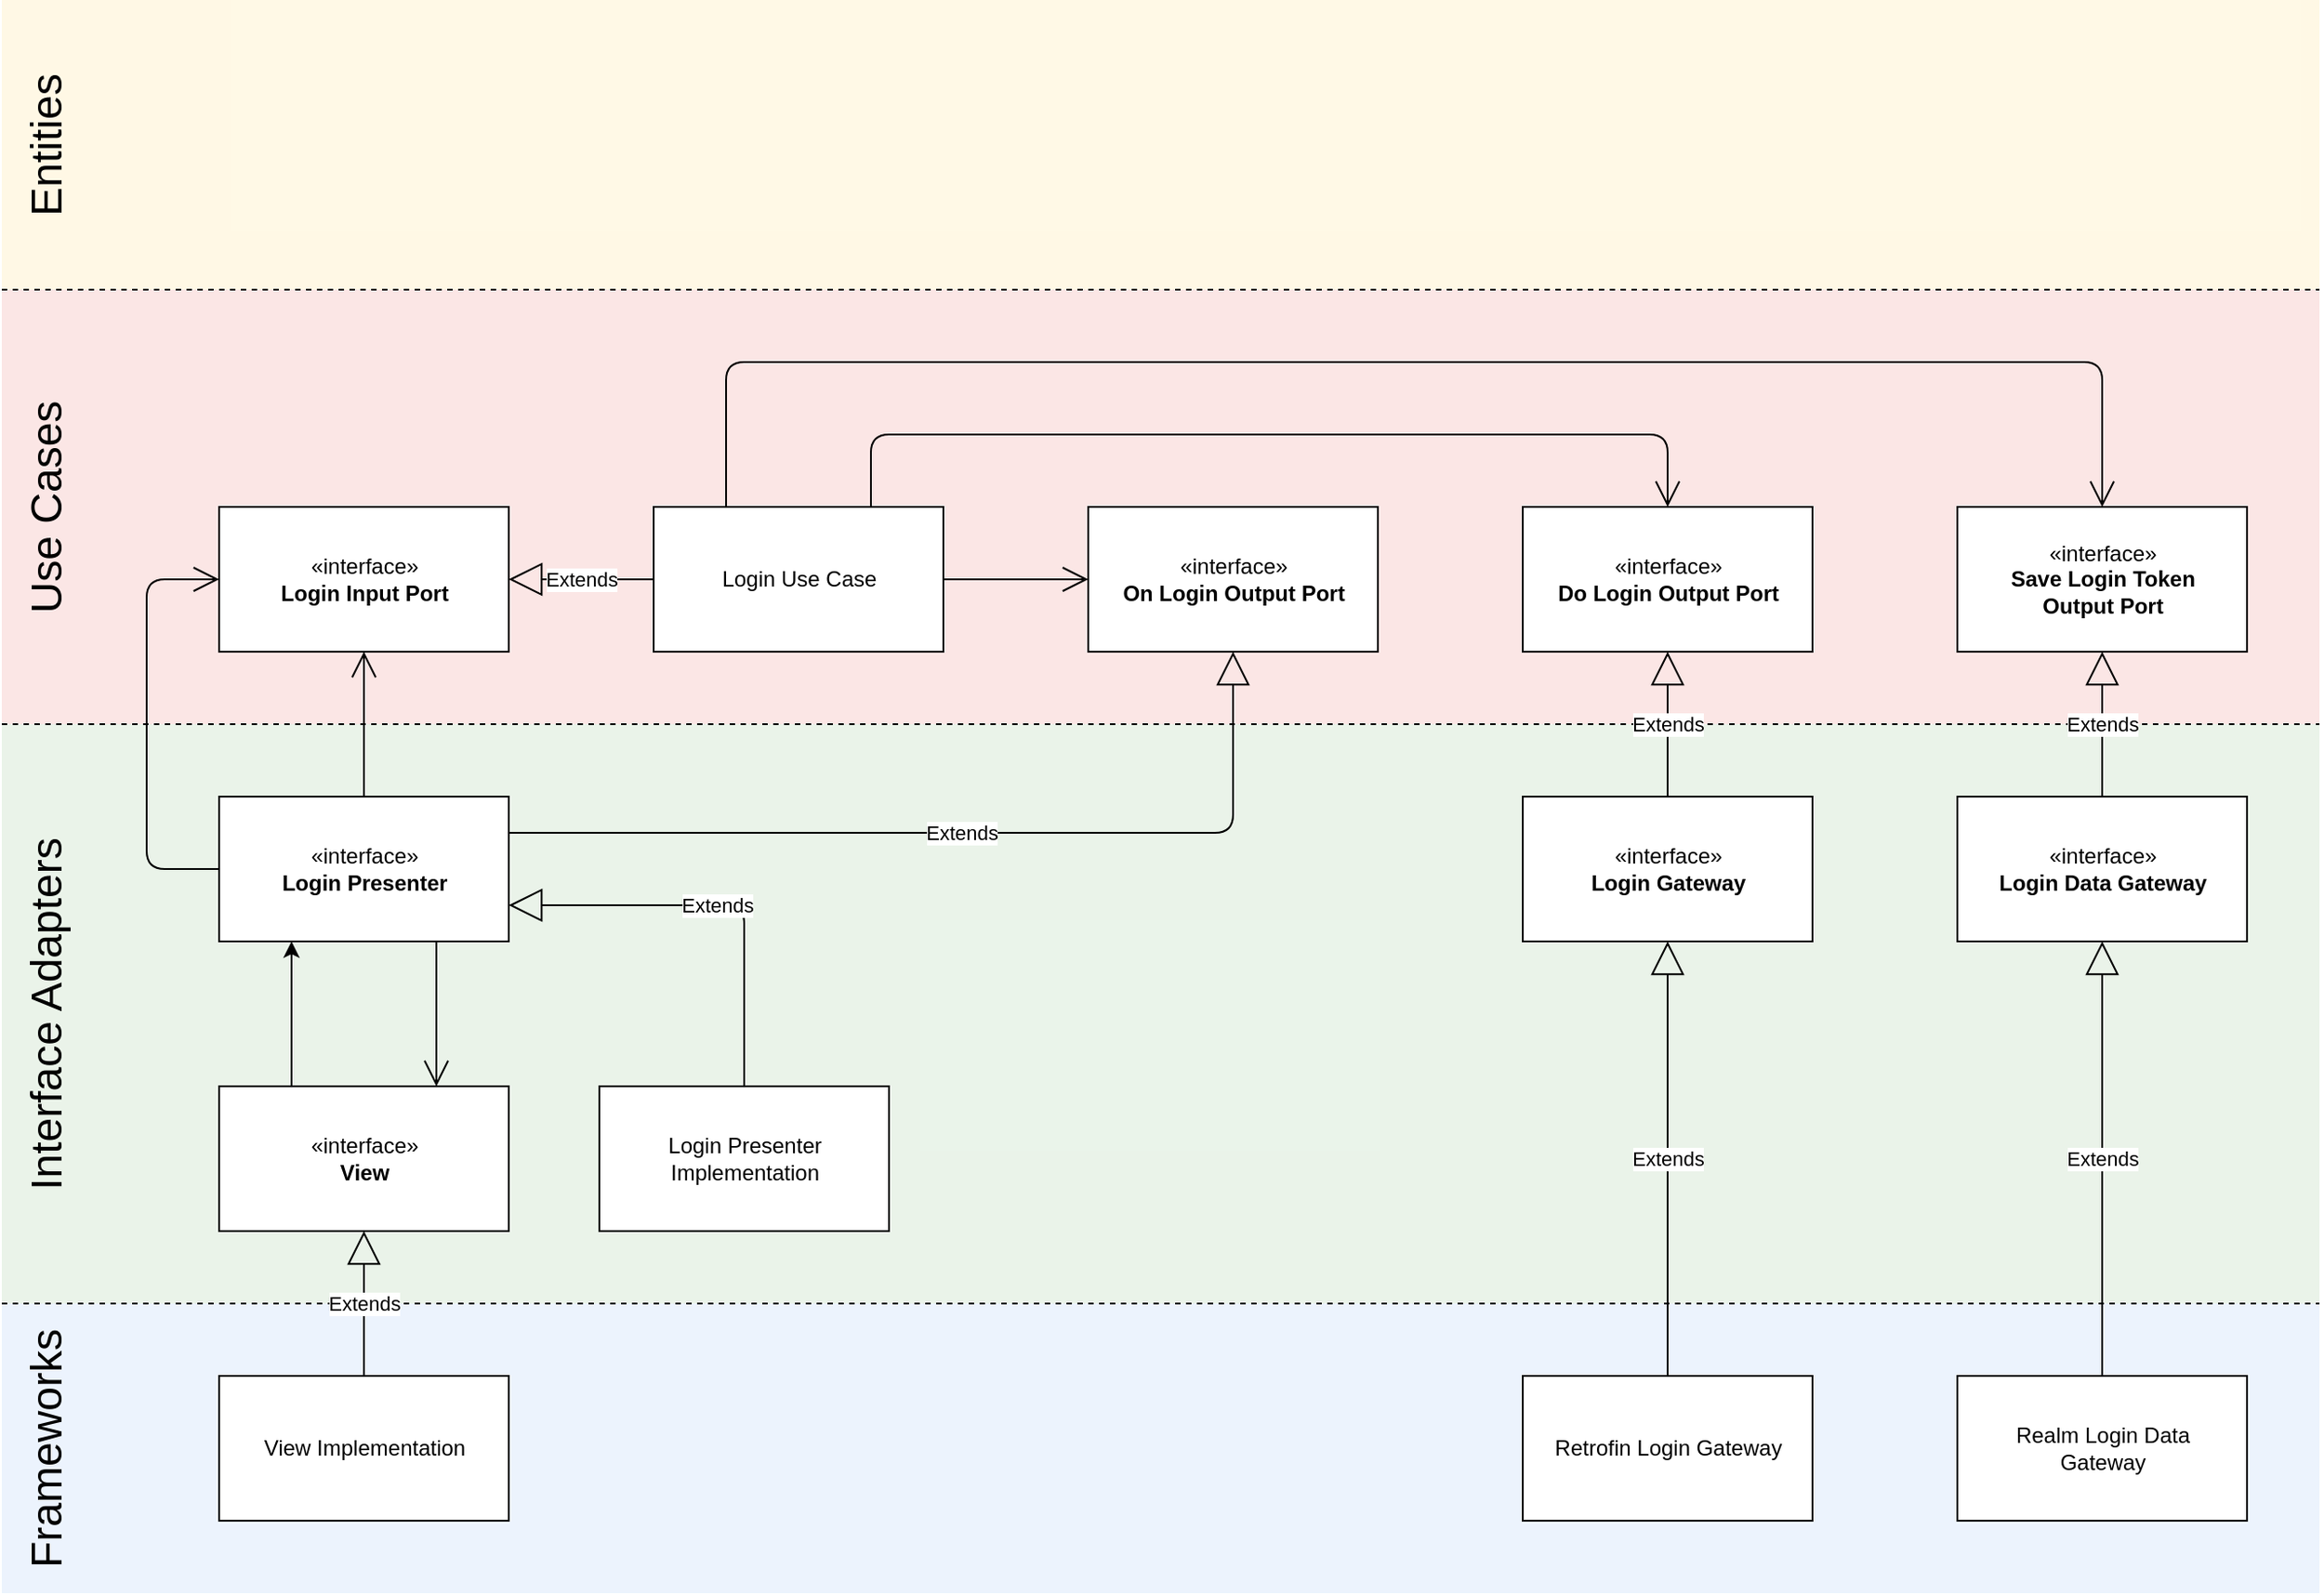 <mxfile version="14.2.3" type="device"><diagram id="C5RBs43oDa-KdzZeNtuy" name="Page-1"><mxGraphModel dx="946" dy="589" grid="1" gridSize="10" guides="1" tooltips="1" connect="1" arrows="1" fold="1" page="1" pageScale="1" pageWidth="1920" pageHeight="1200" math="0" shadow="0"><root><mxCell id="WIyWlLk6GJQsqaUBKTNV-0"/><mxCell id="WIyWlLk6GJQsqaUBKTNV-1" parent="WIyWlLk6GJQsqaUBKTNV-0"/><mxCell id="klhKIIg2TK-vuq3G0jQl-57" value="" style="rounded=0;whiteSpace=wrap;html=1;opacity=50;fillColor=#dae8fc;strokeColor=none;" parent="WIyWlLk6GJQsqaUBKTNV-1" vertex="1"><mxGeometry y="720" width="1280" height="160" as="geometry"/></mxCell><mxCell id="klhKIIg2TK-vuq3G0jQl-56" value="" style="rounded=0;whiteSpace=wrap;html=1;opacity=50;fillColor=#d5e8d4;strokeColor=none;" parent="WIyWlLk6GJQsqaUBKTNV-1" vertex="1"><mxGeometry y="400" width="1280" height="320" as="geometry"/></mxCell><mxCell id="klhKIIg2TK-vuq3G0jQl-55" value="" style="rounded=0;whiteSpace=wrap;html=1;opacity=50;fillColor=#f8cecc;strokeColor=none;" parent="WIyWlLk6GJQsqaUBKTNV-1" vertex="1"><mxGeometry y="160" width="1280" height="240" as="geometry"/></mxCell><mxCell id="klhKIIg2TK-vuq3G0jQl-54" value="" style="rounded=0;whiteSpace=wrap;html=1;fillColor=#fff2cc;strokeColor=none;opacity=50;" parent="WIyWlLk6GJQsqaUBKTNV-1" vertex="1"><mxGeometry width="1280" height="160" as="geometry"/></mxCell><mxCell id="klhKIIg2TK-vuq3G0jQl-42" value="" style="endArrow=none;dashed=1;html=1;" parent="WIyWlLk6GJQsqaUBKTNV-1" edge="1"><mxGeometry width="50" height="50" relative="1" as="geometry"><mxPoint y="720" as="sourcePoint"/><mxPoint x="1280" y="720" as="targetPoint"/></mxGeometry></mxCell><mxCell id="klhKIIg2TK-vuq3G0jQl-19" value="" style="endArrow=none;dashed=1;html=1;" parent="WIyWlLk6GJQsqaUBKTNV-1" edge="1"><mxGeometry width="50" height="50" relative="1" as="geometry"><mxPoint y="400" as="sourcePoint"/><mxPoint x="1280" y="400" as="targetPoint"/></mxGeometry></mxCell><mxCell id="klhKIIg2TK-vuq3G0jQl-0" value="&lt;font style=&quot;font-size: 24px&quot;&gt;Entities&lt;/font&gt;" style="text;html=1;strokeColor=none;fillColor=none;align=center;verticalAlign=middle;whiteSpace=wrap;rounded=0;autosize=1;rotation=-90;" parent="WIyWlLk6GJQsqaUBKTNV-1" vertex="1"><mxGeometry x="-20" y="70" width="90" height="20" as="geometry"/></mxCell><mxCell id="klhKIIg2TK-vuq3G0jQl-1" value="" style="endArrow=none;dashed=1;html=1;" parent="WIyWlLk6GJQsqaUBKTNV-1" edge="1"><mxGeometry width="50" height="50" relative="1" as="geometry"><mxPoint y="160" as="sourcePoint"/><mxPoint x="1280" y="160" as="targetPoint"/></mxGeometry></mxCell><mxCell id="klhKIIg2TK-vuq3G0jQl-2" value="Login Use Case" style="html=1;" parent="WIyWlLk6GJQsqaUBKTNV-1" vertex="1"><mxGeometry x="360" y="280" width="160" height="80" as="geometry"/></mxCell><mxCell id="klhKIIg2TK-vuq3G0jQl-3" value="«interface»&lt;br&gt;&lt;b&gt;Login Input Port&lt;/b&gt;" style="html=1;" parent="WIyWlLk6GJQsqaUBKTNV-1" vertex="1"><mxGeometry x="120" y="280" width="160" height="80" as="geometry"/></mxCell><mxCell id="klhKIIg2TK-vuq3G0jQl-4" value="Extends" style="endArrow=block;endSize=16;endFill=0;html=1;exitX=0;exitY=0.5;exitDx=0;exitDy=0;entryX=1;entryY=0.5;entryDx=0;entryDy=0;" parent="WIyWlLk6GJQsqaUBKTNV-1" source="klhKIIg2TK-vuq3G0jQl-2" target="klhKIIg2TK-vuq3G0jQl-3" edge="1"><mxGeometry width="160" relative="1" as="geometry"><mxPoint x="240" y="460" as="sourcePoint"/><mxPoint x="400" y="460" as="targetPoint"/></mxGeometry></mxCell><mxCell id="klhKIIg2TK-vuq3G0jQl-8" value="«interface»&lt;br&gt;&lt;b&gt;Do Login Output Port&lt;/b&gt;" style="html=1;" parent="WIyWlLk6GJQsqaUBKTNV-1" vertex="1"><mxGeometry x="840" y="280" width="160" height="80" as="geometry"/></mxCell><mxCell id="klhKIIg2TK-vuq3G0jQl-16" value="«interface»&lt;br&gt;&lt;b&gt;Save Login Token&lt;br&gt;Output Port&lt;br&gt;&lt;/b&gt;" style="html=1;" parent="WIyWlLk6GJQsqaUBKTNV-1" vertex="1"><mxGeometry x="1080" y="280" width="160" height="80" as="geometry"/></mxCell><mxCell id="klhKIIg2TK-vuq3G0jQl-20" value="«interface»&lt;br&gt;&lt;b&gt;Login Presenter&lt;/b&gt;" style="html=1;" parent="WIyWlLk6GJQsqaUBKTNV-1" vertex="1"><mxGeometry x="120" y="440" width="160" height="80" as="geometry"/></mxCell><mxCell id="klhKIIg2TK-vuq3G0jQl-21" value="«interface»&lt;br&gt;&lt;b&gt;On Login Output Port&lt;/b&gt;" style="html=1;" parent="WIyWlLk6GJQsqaUBKTNV-1" vertex="1"><mxGeometry x="600" y="280" width="160" height="80" as="geometry"/></mxCell><mxCell id="klhKIIg2TK-vuq3G0jQl-22" value="" style="endArrow=open;endFill=1;endSize=12;html=1;exitX=1;exitY=0.5;exitDx=0;exitDy=0;entryX=0;entryY=0.5;entryDx=0;entryDy=0;" parent="WIyWlLk6GJQsqaUBKTNV-1" source="klhKIIg2TK-vuq3G0jQl-2" target="klhKIIg2TK-vuq3G0jQl-21" edge="1"><mxGeometry width="160" relative="1" as="geometry"><mxPoint x="520" y="440" as="sourcePoint"/><mxPoint x="680" y="440" as="targetPoint"/></mxGeometry></mxCell><mxCell id="klhKIIg2TK-vuq3G0jQl-25" value="" style="endArrow=open;endFill=1;endSize=12;html=1;exitX=0.75;exitY=0;exitDx=0;exitDy=0;entryX=0.5;entryY=0;entryDx=0;entryDy=0;" parent="WIyWlLk6GJQsqaUBKTNV-1" source="klhKIIg2TK-vuq3G0jQl-2" target="klhKIIg2TK-vuq3G0jQl-8" edge="1"><mxGeometry width="160" relative="1" as="geometry"><mxPoint x="500" y="240" as="sourcePoint"/><mxPoint x="660" y="240" as="targetPoint"/><Array as="points"><mxPoint x="480" y="240"/><mxPoint x="920" y="240"/></Array></mxGeometry></mxCell><mxCell id="klhKIIg2TK-vuq3G0jQl-26" value="" style="endArrow=open;endFill=1;endSize=12;html=1;exitX=0.25;exitY=0;exitDx=0;exitDy=0;entryX=0.5;entryY=0;entryDx=0;entryDy=0;" parent="WIyWlLk6GJQsqaUBKTNV-1" source="klhKIIg2TK-vuq3G0jQl-2" target="klhKIIg2TK-vuq3G0jQl-16" edge="1"><mxGeometry width="160" relative="1" as="geometry"><mxPoint x="400" y="220" as="sourcePoint"/><mxPoint x="560" y="220" as="targetPoint"/><Array as="points"><mxPoint x="400" y="200"/><mxPoint x="1160" y="200"/></Array></mxGeometry></mxCell><mxCell id="klhKIIg2TK-vuq3G0jQl-27" value="«interface»&lt;br&gt;&lt;b&gt;Login Gateway&lt;/b&gt;" style="html=1;" parent="WIyWlLk6GJQsqaUBKTNV-1" vertex="1"><mxGeometry x="840" y="440" width="160" height="80" as="geometry"/></mxCell><mxCell id="klhKIIg2TK-vuq3G0jQl-29" value="«interface»&lt;br&gt;&lt;b&gt;Login Data Gateway&lt;/b&gt;" style="html=1;" parent="WIyWlLk6GJQsqaUBKTNV-1" vertex="1"><mxGeometry x="1080" y="440" width="160" height="80" as="geometry"/></mxCell><mxCell id="klhKIIg2TK-vuq3G0jQl-32" value="" style="endArrow=open;endFill=1;endSize=12;html=1;exitX=0.5;exitY=0;exitDx=0;exitDy=0;entryX=0.5;entryY=1;entryDx=0;entryDy=0;" parent="WIyWlLk6GJQsqaUBKTNV-1" source="klhKIIg2TK-vuq3G0jQl-20" target="klhKIIg2TK-vuq3G0jQl-3" edge="1"><mxGeometry width="160" relative="1" as="geometry"><mxPoint x="300" y="740" as="sourcePoint"/><mxPoint x="200" y="520" as="targetPoint"/></mxGeometry></mxCell><mxCell id="klhKIIg2TK-vuq3G0jQl-37" value="«interface»&lt;br&gt;&lt;b&gt;View&lt;/b&gt;" style="html=1;" parent="WIyWlLk6GJQsqaUBKTNV-1" vertex="1"><mxGeometry x="120" y="600" width="160" height="80" as="geometry"/></mxCell><mxCell id="klhKIIg2TK-vuq3G0jQl-38" value="Login Presenter&lt;br&gt;Implementation" style="html=1;" parent="WIyWlLk6GJQsqaUBKTNV-1" vertex="1"><mxGeometry x="330" y="600" width="160" height="80" as="geometry"/></mxCell><mxCell id="klhKIIg2TK-vuq3G0jQl-43" value="View Implementation" style="html=1;" parent="WIyWlLk6GJQsqaUBKTNV-1" vertex="1"><mxGeometry x="120" y="760" width="160" height="80" as="geometry"/></mxCell><mxCell id="klhKIIg2TK-vuq3G0jQl-44" value="Extends" style="endArrow=block;endSize=16;endFill=0;html=1;exitX=0.5;exitY=0;exitDx=0;exitDy=0;entryX=0.5;entryY=1;entryDx=0;entryDy=0;" parent="WIyWlLk6GJQsqaUBKTNV-1" source="klhKIIg2TK-vuq3G0jQl-43" target="klhKIIg2TK-vuq3G0jQl-37" edge="1"><mxGeometry width="160" relative="1" as="geometry"><mxPoint x="330" y="850" as="sourcePoint"/><mxPoint x="490" y="850" as="targetPoint"/></mxGeometry></mxCell><mxCell id="klhKIIg2TK-vuq3G0jQl-45" value="Retrofin Login&amp;nbsp;Gateway" style="html=1;" parent="WIyWlLk6GJQsqaUBKTNV-1" vertex="1"><mxGeometry x="840" y="760" width="160" height="80" as="geometry"/></mxCell><mxCell id="klhKIIg2TK-vuq3G0jQl-47" value="Extends" style="endArrow=block;endSize=16;endFill=0;html=1;exitX=0.5;exitY=0;exitDx=0;exitDy=0;entryX=0.5;entryY=1;entryDx=0;entryDy=0;" parent="WIyWlLk6GJQsqaUBKTNV-1" source="klhKIIg2TK-vuq3G0jQl-45" target="klhKIIg2TK-vuq3G0jQl-27" edge="1"><mxGeometry width="160" relative="1" as="geometry"><mxPoint x="890" y="640" as="sourcePoint"/><mxPoint x="1050" y="640" as="targetPoint"/></mxGeometry></mxCell><mxCell id="klhKIIg2TK-vuq3G0jQl-48" value="Realm Login Data&lt;br&gt;Gateway" style="html=1;" parent="WIyWlLk6GJQsqaUBKTNV-1" vertex="1"><mxGeometry x="1080" y="760" width="160" height="80" as="geometry"/></mxCell><mxCell id="klhKIIg2TK-vuq3G0jQl-50" value="Extends" style="endArrow=block;endSize=16;endFill=0;html=1;exitX=0.5;exitY=0;exitDx=0;exitDy=0;entryX=0.5;entryY=1;entryDx=0;entryDy=0;" parent="WIyWlLk6GJQsqaUBKTNV-1" source="klhKIIg2TK-vuq3G0jQl-48" target="klhKIIg2TK-vuq3G0jQl-29" edge="1"><mxGeometry width="160" relative="1" as="geometry"><mxPoint x="1170" y="600" as="sourcePoint"/><mxPoint x="1330" y="600" as="targetPoint"/></mxGeometry></mxCell><mxCell id="klhKIIg2TK-vuq3G0jQl-51" value="&lt;font style=&quot;font-size: 24px&quot;&gt;Interface Adapters&lt;/font&gt;" style="text;html=1;strokeColor=none;fillColor=none;align=center;verticalAlign=middle;whiteSpace=wrap;rounded=0;autosize=1;rotation=-90;" parent="WIyWlLk6GJQsqaUBKTNV-1" vertex="1"><mxGeometry x="-80" y="550" width="210" height="20" as="geometry"/></mxCell><mxCell id="klhKIIg2TK-vuq3G0jQl-52" value="&lt;font style=&quot;font-size: 24px&quot;&gt;Use Cases&lt;/font&gt;" style="text;html=1;strokeColor=none;fillColor=none;align=center;verticalAlign=middle;whiteSpace=wrap;rounded=0;autosize=1;rotation=-90;" parent="WIyWlLk6GJQsqaUBKTNV-1" vertex="1"><mxGeometry x="-40" y="270" width="130" height="20" as="geometry"/></mxCell><mxCell id="klhKIIg2TK-vuq3G0jQl-53" value="&lt;font style=&quot;font-size: 24px&quot;&gt;Frameworks&lt;/font&gt;" style="text;html=1;strokeColor=none;fillColor=none;align=center;verticalAlign=middle;whiteSpace=wrap;rounded=0;autosize=1;rotation=-90;" parent="WIyWlLk6GJQsqaUBKTNV-1" vertex="1"><mxGeometry x="-50" y="790" width="150" height="20" as="geometry"/></mxCell><mxCell id="klhKIIg2TK-vuq3G0jQl-58" value="" style="endArrow=classic;html=1;entryX=0.25;entryY=1;entryDx=0;entryDy=0;exitX=0.25;exitY=0;exitDx=0;exitDy=0;" parent="WIyWlLk6GJQsqaUBKTNV-1" source="klhKIIg2TK-vuq3G0jQl-37" target="klhKIIg2TK-vuq3G0jQl-20" edge="1"><mxGeometry width="50" height="50" relative="1" as="geometry"><mxPoint x="40" y="570" as="sourcePoint"/><mxPoint x="90" y="520" as="targetPoint"/></mxGeometry></mxCell><mxCell id="klhKIIg2TK-vuq3G0jQl-59" value="" style="endArrow=open;endFill=1;endSize=12;html=1;exitX=0.75;exitY=1;exitDx=0;exitDy=0;entryX=0.75;entryY=0;entryDx=0;entryDy=0;" parent="WIyWlLk6GJQsqaUBKTNV-1" source="klhKIIg2TK-vuq3G0jQl-20" target="klhKIIg2TK-vuq3G0jQl-37" edge="1"><mxGeometry width="160" relative="1" as="geometry"><mxPoint x="350" y="530" as="sourcePoint"/><mxPoint x="510" y="530" as="targetPoint"/></mxGeometry></mxCell><mxCell id="klhKIIg2TK-vuq3G0jQl-60" value="Extends" style="endArrow=block;endSize=16;endFill=0;html=1;exitX=0.5;exitY=0;exitDx=0;exitDy=0;entryX=1;entryY=0.75;entryDx=0;entryDy=0;" parent="WIyWlLk6GJQsqaUBKTNV-1" source="klhKIIg2TK-vuq3G0jQl-38" target="klhKIIg2TK-vuq3G0jQl-20" edge="1"><mxGeometry width="160" relative="1" as="geometry"><mxPoint x="420" y="490" as="sourcePoint"/><mxPoint x="580" y="490" as="targetPoint"/><Array as="points"><mxPoint x="410" y="500"/></Array></mxGeometry></mxCell><mxCell id="klhKIIg2TK-vuq3G0jQl-61" value="Extends" style="endArrow=block;endSize=16;endFill=0;html=1;exitX=1;exitY=0.25;exitDx=0;exitDy=0;entryX=0.5;entryY=1;entryDx=0;entryDy=0;" parent="WIyWlLk6GJQsqaUBKTNV-1" source="klhKIIg2TK-vuq3G0jQl-20" target="klhKIIg2TK-vuq3G0jQl-21" edge="1"><mxGeometry width="160" relative="1" as="geometry"><mxPoint x="490" y="440" as="sourcePoint"/><mxPoint x="650" y="440" as="targetPoint"/><Array as="points"><mxPoint x="680" y="460"/></Array></mxGeometry></mxCell><mxCell id="klhKIIg2TK-vuq3G0jQl-62" value="" style="endArrow=open;endFill=1;endSize=12;html=1;exitX=0;exitY=0.5;exitDx=0;exitDy=0;entryX=0;entryY=0.5;entryDx=0;entryDy=0;" parent="WIyWlLk6GJQsqaUBKTNV-1" source="klhKIIg2TK-vuq3G0jQl-20" target="klhKIIg2TK-vuq3G0jQl-3" edge="1"><mxGeometry width="160" relative="1" as="geometry"><mxPoint x="10" y="480" as="sourcePoint"/><mxPoint x="170" y="480" as="targetPoint"/><Array as="points"><mxPoint x="80" y="480"/><mxPoint x="80" y="320"/></Array></mxGeometry></mxCell><mxCell id="klhKIIg2TK-vuq3G0jQl-63" value="Extends" style="endArrow=block;endSize=16;endFill=0;html=1;entryX=0.5;entryY=1;entryDx=0;entryDy=0;exitX=0.5;exitY=0;exitDx=0;exitDy=0;" parent="WIyWlLk6GJQsqaUBKTNV-1" source="klhKIIg2TK-vuq3G0jQl-27" target="klhKIIg2TK-vuq3G0jQl-8" edge="1"><mxGeometry width="160" relative="1" as="geometry"><mxPoint x="690" y="510" as="sourcePoint"/><mxPoint x="850" y="510" as="targetPoint"/></mxGeometry></mxCell><mxCell id="klhKIIg2TK-vuq3G0jQl-64" value="Extends" style="endArrow=block;endSize=16;endFill=0;html=1;entryX=0.5;entryY=1;entryDx=0;entryDy=0;exitX=0.5;exitY=0;exitDx=0;exitDy=0;" parent="WIyWlLk6GJQsqaUBKTNV-1" source="klhKIIg2TK-vuq3G0jQl-29" target="klhKIIg2TK-vuq3G0jQl-16" edge="1"><mxGeometry width="160" relative="1" as="geometry"><mxPoint x="690" y="550" as="sourcePoint"/><mxPoint x="850" y="550" as="targetPoint"/></mxGeometry></mxCell></root></mxGraphModel></diagram></mxfile>